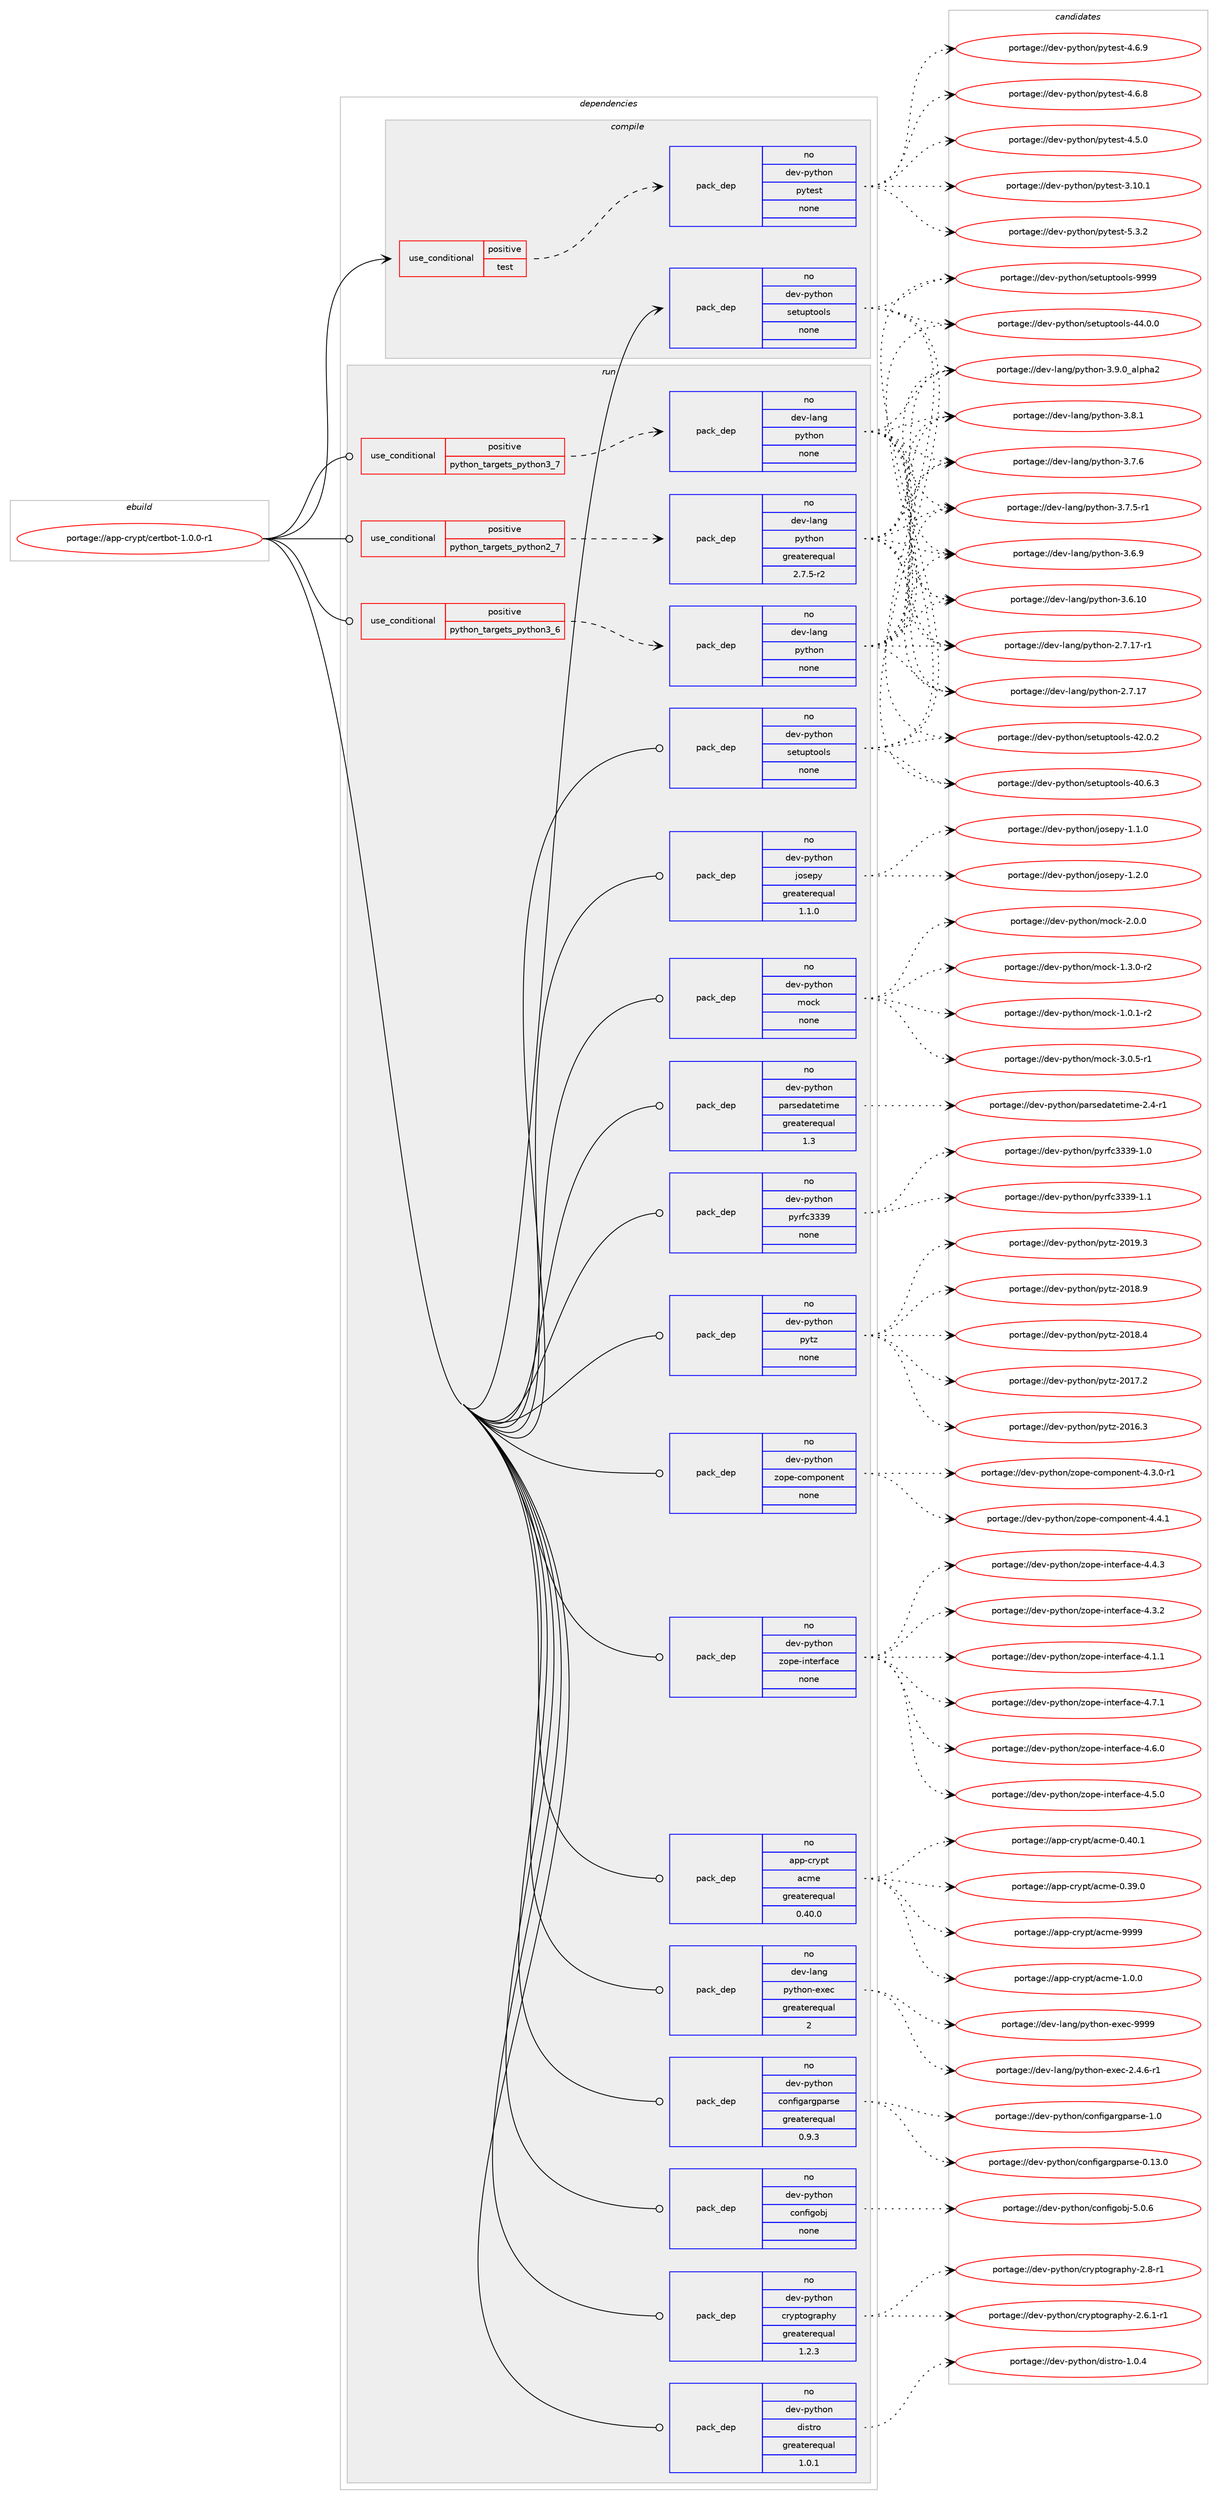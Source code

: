 digraph prolog {

# *************
# Graph options
# *************

newrank=true;
concentrate=true;
compound=true;
graph [rankdir=LR,fontname=Helvetica,fontsize=10,ranksep=1.5];#, ranksep=2.5, nodesep=0.2];
edge  [arrowhead=vee];
node  [fontname=Helvetica,fontsize=10];

# **********
# The ebuild
# **********

subgraph cluster_leftcol {
color=gray;
label=<<i>ebuild</i>>;
id [label="portage://app-crypt/certbot-1.0.0-r1", color=red, width=4, href="../app-crypt/certbot-1.0.0-r1.svg"];
}

# ****************
# The dependencies
# ****************

subgraph cluster_midcol {
color=gray;
label=<<i>dependencies</i>>;
subgraph cluster_compile {
fillcolor="#eeeeee";
style=filled;
label=<<i>compile</i>>;
subgraph cond151699 {
dependency643807 [label=<<TABLE BORDER="0" CELLBORDER="1" CELLSPACING="0" CELLPADDING="4"><TR><TD ROWSPAN="3" CELLPADDING="10">use_conditional</TD></TR><TR><TD>positive</TD></TR><TR><TD>test</TD></TR></TABLE>>, shape=none, color=red];
subgraph pack483542 {
dependency643808 [label=<<TABLE BORDER="0" CELLBORDER="1" CELLSPACING="0" CELLPADDING="4" WIDTH="220"><TR><TD ROWSPAN="6" CELLPADDING="30">pack_dep</TD></TR><TR><TD WIDTH="110">no</TD></TR><TR><TD>dev-python</TD></TR><TR><TD>pytest</TD></TR><TR><TD>none</TD></TR><TR><TD></TD></TR></TABLE>>, shape=none, color=blue];
}
dependency643807:e -> dependency643808:w [weight=20,style="dashed",arrowhead="vee"];
}
id:e -> dependency643807:w [weight=20,style="solid",arrowhead="vee"];
subgraph pack483543 {
dependency643809 [label=<<TABLE BORDER="0" CELLBORDER="1" CELLSPACING="0" CELLPADDING="4" WIDTH="220"><TR><TD ROWSPAN="6" CELLPADDING="30">pack_dep</TD></TR><TR><TD WIDTH="110">no</TD></TR><TR><TD>dev-python</TD></TR><TR><TD>setuptools</TD></TR><TR><TD>none</TD></TR><TR><TD></TD></TR></TABLE>>, shape=none, color=blue];
}
id:e -> dependency643809:w [weight=20,style="solid",arrowhead="vee"];
}
subgraph cluster_compileandrun {
fillcolor="#eeeeee";
style=filled;
label=<<i>compile and run</i>>;
}
subgraph cluster_run {
fillcolor="#eeeeee";
style=filled;
label=<<i>run</i>>;
subgraph cond151700 {
dependency643810 [label=<<TABLE BORDER="0" CELLBORDER="1" CELLSPACING="0" CELLPADDING="4"><TR><TD ROWSPAN="3" CELLPADDING="10">use_conditional</TD></TR><TR><TD>positive</TD></TR><TR><TD>python_targets_python2_7</TD></TR></TABLE>>, shape=none, color=red];
subgraph pack483544 {
dependency643811 [label=<<TABLE BORDER="0" CELLBORDER="1" CELLSPACING="0" CELLPADDING="4" WIDTH="220"><TR><TD ROWSPAN="6" CELLPADDING="30">pack_dep</TD></TR><TR><TD WIDTH="110">no</TD></TR><TR><TD>dev-lang</TD></TR><TR><TD>python</TD></TR><TR><TD>greaterequal</TD></TR><TR><TD>2.7.5-r2</TD></TR></TABLE>>, shape=none, color=blue];
}
dependency643810:e -> dependency643811:w [weight=20,style="dashed",arrowhead="vee"];
}
id:e -> dependency643810:w [weight=20,style="solid",arrowhead="odot"];
subgraph cond151701 {
dependency643812 [label=<<TABLE BORDER="0" CELLBORDER="1" CELLSPACING="0" CELLPADDING="4"><TR><TD ROWSPAN="3" CELLPADDING="10">use_conditional</TD></TR><TR><TD>positive</TD></TR><TR><TD>python_targets_python3_6</TD></TR></TABLE>>, shape=none, color=red];
subgraph pack483545 {
dependency643813 [label=<<TABLE BORDER="0" CELLBORDER="1" CELLSPACING="0" CELLPADDING="4" WIDTH="220"><TR><TD ROWSPAN="6" CELLPADDING="30">pack_dep</TD></TR><TR><TD WIDTH="110">no</TD></TR><TR><TD>dev-lang</TD></TR><TR><TD>python</TD></TR><TR><TD>none</TD></TR><TR><TD></TD></TR></TABLE>>, shape=none, color=blue];
}
dependency643812:e -> dependency643813:w [weight=20,style="dashed",arrowhead="vee"];
}
id:e -> dependency643812:w [weight=20,style="solid",arrowhead="odot"];
subgraph cond151702 {
dependency643814 [label=<<TABLE BORDER="0" CELLBORDER="1" CELLSPACING="0" CELLPADDING="4"><TR><TD ROWSPAN="3" CELLPADDING="10">use_conditional</TD></TR><TR><TD>positive</TD></TR><TR><TD>python_targets_python3_7</TD></TR></TABLE>>, shape=none, color=red];
subgraph pack483546 {
dependency643815 [label=<<TABLE BORDER="0" CELLBORDER="1" CELLSPACING="0" CELLPADDING="4" WIDTH="220"><TR><TD ROWSPAN="6" CELLPADDING="30">pack_dep</TD></TR><TR><TD WIDTH="110">no</TD></TR><TR><TD>dev-lang</TD></TR><TR><TD>python</TD></TR><TR><TD>none</TD></TR><TR><TD></TD></TR></TABLE>>, shape=none, color=blue];
}
dependency643814:e -> dependency643815:w [weight=20,style="dashed",arrowhead="vee"];
}
id:e -> dependency643814:w [weight=20,style="solid",arrowhead="odot"];
subgraph pack483547 {
dependency643816 [label=<<TABLE BORDER="0" CELLBORDER="1" CELLSPACING="0" CELLPADDING="4" WIDTH="220"><TR><TD ROWSPAN="6" CELLPADDING="30">pack_dep</TD></TR><TR><TD WIDTH="110">no</TD></TR><TR><TD>app-crypt</TD></TR><TR><TD>acme</TD></TR><TR><TD>greaterequal</TD></TR><TR><TD>0.40.0</TD></TR></TABLE>>, shape=none, color=blue];
}
id:e -> dependency643816:w [weight=20,style="solid",arrowhead="odot"];
subgraph pack483548 {
dependency643817 [label=<<TABLE BORDER="0" CELLBORDER="1" CELLSPACING="0" CELLPADDING="4" WIDTH="220"><TR><TD ROWSPAN="6" CELLPADDING="30">pack_dep</TD></TR><TR><TD WIDTH="110">no</TD></TR><TR><TD>dev-lang</TD></TR><TR><TD>python-exec</TD></TR><TR><TD>greaterequal</TD></TR><TR><TD>2</TD></TR></TABLE>>, shape=none, color=blue];
}
id:e -> dependency643817:w [weight=20,style="solid",arrowhead="odot"];
subgraph pack483549 {
dependency643818 [label=<<TABLE BORDER="0" CELLBORDER="1" CELLSPACING="0" CELLPADDING="4" WIDTH="220"><TR><TD ROWSPAN="6" CELLPADDING="30">pack_dep</TD></TR><TR><TD WIDTH="110">no</TD></TR><TR><TD>dev-python</TD></TR><TR><TD>configargparse</TD></TR><TR><TD>greaterequal</TD></TR><TR><TD>0.9.3</TD></TR></TABLE>>, shape=none, color=blue];
}
id:e -> dependency643818:w [weight=20,style="solid",arrowhead="odot"];
subgraph pack483550 {
dependency643819 [label=<<TABLE BORDER="0" CELLBORDER="1" CELLSPACING="0" CELLPADDING="4" WIDTH="220"><TR><TD ROWSPAN="6" CELLPADDING="30">pack_dep</TD></TR><TR><TD WIDTH="110">no</TD></TR><TR><TD>dev-python</TD></TR><TR><TD>configobj</TD></TR><TR><TD>none</TD></TR><TR><TD></TD></TR></TABLE>>, shape=none, color=blue];
}
id:e -> dependency643819:w [weight=20,style="solid",arrowhead="odot"];
subgraph pack483551 {
dependency643820 [label=<<TABLE BORDER="0" CELLBORDER="1" CELLSPACING="0" CELLPADDING="4" WIDTH="220"><TR><TD ROWSPAN="6" CELLPADDING="30">pack_dep</TD></TR><TR><TD WIDTH="110">no</TD></TR><TR><TD>dev-python</TD></TR><TR><TD>cryptography</TD></TR><TR><TD>greaterequal</TD></TR><TR><TD>1.2.3</TD></TR></TABLE>>, shape=none, color=blue];
}
id:e -> dependency643820:w [weight=20,style="solid",arrowhead="odot"];
subgraph pack483552 {
dependency643821 [label=<<TABLE BORDER="0" CELLBORDER="1" CELLSPACING="0" CELLPADDING="4" WIDTH="220"><TR><TD ROWSPAN="6" CELLPADDING="30">pack_dep</TD></TR><TR><TD WIDTH="110">no</TD></TR><TR><TD>dev-python</TD></TR><TR><TD>distro</TD></TR><TR><TD>greaterequal</TD></TR><TR><TD>1.0.1</TD></TR></TABLE>>, shape=none, color=blue];
}
id:e -> dependency643821:w [weight=20,style="solid",arrowhead="odot"];
subgraph pack483553 {
dependency643822 [label=<<TABLE BORDER="0" CELLBORDER="1" CELLSPACING="0" CELLPADDING="4" WIDTH="220"><TR><TD ROWSPAN="6" CELLPADDING="30">pack_dep</TD></TR><TR><TD WIDTH="110">no</TD></TR><TR><TD>dev-python</TD></TR><TR><TD>josepy</TD></TR><TR><TD>greaterequal</TD></TR><TR><TD>1.1.0</TD></TR></TABLE>>, shape=none, color=blue];
}
id:e -> dependency643822:w [weight=20,style="solid",arrowhead="odot"];
subgraph pack483554 {
dependency643823 [label=<<TABLE BORDER="0" CELLBORDER="1" CELLSPACING="0" CELLPADDING="4" WIDTH="220"><TR><TD ROWSPAN="6" CELLPADDING="30">pack_dep</TD></TR><TR><TD WIDTH="110">no</TD></TR><TR><TD>dev-python</TD></TR><TR><TD>mock</TD></TR><TR><TD>none</TD></TR><TR><TD></TD></TR></TABLE>>, shape=none, color=blue];
}
id:e -> dependency643823:w [weight=20,style="solid",arrowhead="odot"];
subgraph pack483555 {
dependency643824 [label=<<TABLE BORDER="0" CELLBORDER="1" CELLSPACING="0" CELLPADDING="4" WIDTH="220"><TR><TD ROWSPAN="6" CELLPADDING="30">pack_dep</TD></TR><TR><TD WIDTH="110">no</TD></TR><TR><TD>dev-python</TD></TR><TR><TD>parsedatetime</TD></TR><TR><TD>greaterequal</TD></TR><TR><TD>1.3</TD></TR></TABLE>>, shape=none, color=blue];
}
id:e -> dependency643824:w [weight=20,style="solid",arrowhead="odot"];
subgraph pack483556 {
dependency643825 [label=<<TABLE BORDER="0" CELLBORDER="1" CELLSPACING="0" CELLPADDING="4" WIDTH="220"><TR><TD ROWSPAN="6" CELLPADDING="30">pack_dep</TD></TR><TR><TD WIDTH="110">no</TD></TR><TR><TD>dev-python</TD></TR><TR><TD>pyrfc3339</TD></TR><TR><TD>none</TD></TR><TR><TD></TD></TR></TABLE>>, shape=none, color=blue];
}
id:e -> dependency643825:w [weight=20,style="solid",arrowhead="odot"];
subgraph pack483557 {
dependency643826 [label=<<TABLE BORDER="0" CELLBORDER="1" CELLSPACING="0" CELLPADDING="4" WIDTH="220"><TR><TD ROWSPAN="6" CELLPADDING="30">pack_dep</TD></TR><TR><TD WIDTH="110">no</TD></TR><TR><TD>dev-python</TD></TR><TR><TD>pytz</TD></TR><TR><TD>none</TD></TR><TR><TD></TD></TR></TABLE>>, shape=none, color=blue];
}
id:e -> dependency643826:w [weight=20,style="solid",arrowhead="odot"];
subgraph pack483558 {
dependency643827 [label=<<TABLE BORDER="0" CELLBORDER="1" CELLSPACING="0" CELLPADDING="4" WIDTH="220"><TR><TD ROWSPAN="6" CELLPADDING="30">pack_dep</TD></TR><TR><TD WIDTH="110">no</TD></TR><TR><TD>dev-python</TD></TR><TR><TD>setuptools</TD></TR><TR><TD>none</TD></TR><TR><TD></TD></TR></TABLE>>, shape=none, color=blue];
}
id:e -> dependency643827:w [weight=20,style="solid",arrowhead="odot"];
subgraph pack483559 {
dependency643828 [label=<<TABLE BORDER="0" CELLBORDER="1" CELLSPACING="0" CELLPADDING="4" WIDTH="220"><TR><TD ROWSPAN="6" CELLPADDING="30">pack_dep</TD></TR><TR><TD WIDTH="110">no</TD></TR><TR><TD>dev-python</TD></TR><TR><TD>zope-component</TD></TR><TR><TD>none</TD></TR><TR><TD></TD></TR></TABLE>>, shape=none, color=blue];
}
id:e -> dependency643828:w [weight=20,style="solid",arrowhead="odot"];
subgraph pack483560 {
dependency643829 [label=<<TABLE BORDER="0" CELLBORDER="1" CELLSPACING="0" CELLPADDING="4" WIDTH="220"><TR><TD ROWSPAN="6" CELLPADDING="30">pack_dep</TD></TR><TR><TD WIDTH="110">no</TD></TR><TR><TD>dev-python</TD></TR><TR><TD>zope-interface</TD></TR><TR><TD>none</TD></TR><TR><TD></TD></TR></TABLE>>, shape=none, color=blue];
}
id:e -> dependency643829:w [weight=20,style="solid",arrowhead="odot"];
}
}

# **************
# The candidates
# **************

subgraph cluster_choices {
rank=same;
color=gray;
label=<<i>candidates</i>>;

subgraph choice483542 {
color=black;
nodesep=1;
choice1001011184511212111610411111047112121116101115116455346514650 [label="portage://dev-python/pytest-5.3.2", color=red, width=4,href="../dev-python/pytest-5.3.2.svg"];
choice1001011184511212111610411111047112121116101115116455246544657 [label="portage://dev-python/pytest-4.6.9", color=red, width=4,href="../dev-python/pytest-4.6.9.svg"];
choice1001011184511212111610411111047112121116101115116455246544656 [label="portage://dev-python/pytest-4.6.8", color=red, width=4,href="../dev-python/pytest-4.6.8.svg"];
choice1001011184511212111610411111047112121116101115116455246534648 [label="portage://dev-python/pytest-4.5.0", color=red, width=4,href="../dev-python/pytest-4.5.0.svg"];
choice100101118451121211161041111104711212111610111511645514649484649 [label="portage://dev-python/pytest-3.10.1", color=red, width=4,href="../dev-python/pytest-3.10.1.svg"];
dependency643808:e -> choice1001011184511212111610411111047112121116101115116455346514650:w [style=dotted,weight="100"];
dependency643808:e -> choice1001011184511212111610411111047112121116101115116455246544657:w [style=dotted,weight="100"];
dependency643808:e -> choice1001011184511212111610411111047112121116101115116455246544656:w [style=dotted,weight="100"];
dependency643808:e -> choice1001011184511212111610411111047112121116101115116455246534648:w [style=dotted,weight="100"];
dependency643808:e -> choice100101118451121211161041111104711212111610111511645514649484649:w [style=dotted,weight="100"];
}
subgraph choice483543 {
color=black;
nodesep=1;
choice10010111845112121116104111110471151011161171121161111111081154557575757 [label="portage://dev-python/setuptools-9999", color=red, width=4,href="../dev-python/setuptools-9999.svg"];
choice100101118451121211161041111104711510111611711211611111110811545525246484648 [label="portage://dev-python/setuptools-44.0.0", color=red, width=4,href="../dev-python/setuptools-44.0.0.svg"];
choice100101118451121211161041111104711510111611711211611111110811545525046484650 [label="portage://dev-python/setuptools-42.0.2", color=red, width=4,href="../dev-python/setuptools-42.0.2.svg"];
choice100101118451121211161041111104711510111611711211611111110811545524846544651 [label="portage://dev-python/setuptools-40.6.3", color=red, width=4,href="../dev-python/setuptools-40.6.3.svg"];
dependency643809:e -> choice10010111845112121116104111110471151011161171121161111111081154557575757:w [style=dotted,weight="100"];
dependency643809:e -> choice100101118451121211161041111104711510111611711211611111110811545525246484648:w [style=dotted,weight="100"];
dependency643809:e -> choice100101118451121211161041111104711510111611711211611111110811545525046484650:w [style=dotted,weight="100"];
dependency643809:e -> choice100101118451121211161041111104711510111611711211611111110811545524846544651:w [style=dotted,weight="100"];
}
subgraph choice483544 {
color=black;
nodesep=1;
choice10010111845108971101034711212111610411111045514657464895971081121049750 [label="portage://dev-lang/python-3.9.0_alpha2", color=red, width=4,href="../dev-lang/python-3.9.0_alpha2.svg"];
choice100101118451089711010347112121116104111110455146564649 [label="portage://dev-lang/python-3.8.1", color=red, width=4,href="../dev-lang/python-3.8.1.svg"];
choice100101118451089711010347112121116104111110455146554654 [label="portage://dev-lang/python-3.7.6", color=red, width=4,href="../dev-lang/python-3.7.6.svg"];
choice1001011184510897110103471121211161041111104551465546534511449 [label="portage://dev-lang/python-3.7.5-r1", color=red, width=4,href="../dev-lang/python-3.7.5-r1.svg"];
choice100101118451089711010347112121116104111110455146544657 [label="portage://dev-lang/python-3.6.9", color=red, width=4,href="../dev-lang/python-3.6.9.svg"];
choice10010111845108971101034711212111610411111045514654464948 [label="portage://dev-lang/python-3.6.10", color=red, width=4,href="../dev-lang/python-3.6.10.svg"];
choice100101118451089711010347112121116104111110455046554649554511449 [label="portage://dev-lang/python-2.7.17-r1", color=red, width=4,href="../dev-lang/python-2.7.17-r1.svg"];
choice10010111845108971101034711212111610411111045504655464955 [label="portage://dev-lang/python-2.7.17", color=red, width=4,href="../dev-lang/python-2.7.17.svg"];
dependency643811:e -> choice10010111845108971101034711212111610411111045514657464895971081121049750:w [style=dotted,weight="100"];
dependency643811:e -> choice100101118451089711010347112121116104111110455146564649:w [style=dotted,weight="100"];
dependency643811:e -> choice100101118451089711010347112121116104111110455146554654:w [style=dotted,weight="100"];
dependency643811:e -> choice1001011184510897110103471121211161041111104551465546534511449:w [style=dotted,weight="100"];
dependency643811:e -> choice100101118451089711010347112121116104111110455146544657:w [style=dotted,weight="100"];
dependency643811:e -> choice10010111845108971101034711212111610411111045514654464948:w [style=dotted,weight="100"];
dependency643811:e -> choice100101118451089711010347112121116104111110455046554649554511449:w [style=dotted,weight="100"];
dependency643811:e -> choice10010111845108971101034711212111610411111045504655464955:w [style=dotted,weight="100"];
}
subgraph choice483545 {
color=black;
nodesep=1;
choice10010111845108971101034711212111610411111045514657464895971081121049750 [label="portage://dev-lang/python-3.9.0_alpha2", color=red, width=4,href="../dev-lang/python-3.9.0_alpha2.svg"];
choice100101118451089711010347112121116104111110455146564649 [label="portage://dev-lang/python-3.8.1", color=red, width=4,href="../dev-lang/python-3.8.1.svg"];
choice100101118451089711010347112121116104111110455146554654 [label="portage://dev-lang/python-3.7.6", color=red, width=4,href="../dev-lang/python-3.7.6.svg"];
choice1001011184510897110103471121211161041111104551465546534511449 [label="portage://dev-lang/python-3.7.5-r1", color=red, width=4,href="../dev-lang/python-3.7.5-r1.svg"];
choice100101118451089711010347112121116104111110455146544657 [label="portage://dev-lang/python-3.6.9", color=red, width=4,href="../dev-lang/python-3.6.9.svg"];
choice10010111845108971101034711212111610411111045514654464948 [label="portage://dev-lang/python-3.6.10", color=red, width=4,href="../dev-lang/python-3.6.10.svg"];
choice100101118451089711010347112121116104111110455046554649554511449 [label="portage://dev-lang/python-2.7.17-r1", color=red, width=4,href="../dev-lang/python-2.7.17-r1.svg"];
choice10010111845108971101034711212111610411111045504655464955 [label="portage://dev-lang/python-2.7.17", color=red, width=4,href="../dev-lang/python-2.7.17.svg"];
dependency643813:e -> choice10010111845108971101034711212111610411111045514657464895971081121049750:w [style=dotted,weight="100"];
dependency643813:e -> choice100101118451089711010347112121116104111110455146564649:w [style=dotted,weight="100"];
dependency643813:e -> choice100101118451089711010347112121116104111110455146554654:w [style=dotted,weight="100"];
dependency643813:e -> choice1001011184510897110103471121211161041111104551465546534511449:w [style=dotted,weight="100"];
dependency643813:e -> choice100101118451089711010347112121116104111110455146544657:w [style=dotted,weight="100"];
dependency643813:e -> choice10010111845108971101034711212111610411111045514654464948:w [style=dotted,weight="100"];
dependency643813:e -> choice100101118451089711010347112121116104111110455046554649554511449:w [style=dotted,weight="100"];
dependency643813:e -> choice10010111845108971101034711212111610411111045504655464955:w [style=dotted,weight="100"];
}
subgraph choice483546 {
color=black;
nodesep=1;
choice10010111845108971101034711212111610411111045514657464895971081121049750 [label="portage://dev-lang/python-3.9.0_alpha2", color=red, width=4,href="../dev-lang/python-3.9.0_alpha2.svg"];
choice100101118451089711010347112121116104111110455146564649 [label="portage://dev-lang/python-3.8.1", color=red, width=4,href="../dev-lang/python-3.8.1.svg"];
choice100101118451089711010347112121116104111110455146554654 [label="portage://dev-lang/python-3.7.6", color=red, width=4,href="../dev-lang/python-3.7.6.svg"];
choice1001011184510897110103471121211161041111104551465546534511449 [label="portage://dev-lang/python-3.7.5-r1", color=red, width=4,href="../dev-lang/python-3.7.5-r1.svg"];
choice100101118451089711010347112121116104111110455146544657 [label="portage://dev-lang/python-3.6.9", color=red, width=4,href="../dev-lang/python-3.6.9.svg"];
choice10010111845108971101034711212111610411111045514654464948 [label="portage://dev-lang/python-3.6.10", color=red, width=4,href="../dev-lang/python-3.6.10.svg"];
choice100101118451089711010347112121116104111110455046554649554511449 [label="portage://dev-lang/python-2.7.17-r1", color=red, width=4,href="../dev-lang/python-2.7.17-r1.svg"];
choice10010111845108971101034711212111610411111045504655464955 [label="portage://dev-lang/python-2.7.17", color=red, width=4,href="../dev-lang/python-2.7.17.svg"];
dependency643815:e -> choice10010111845108971101034711212111610411111045514657464895971081121049750:w [style=dotted,weight="100"];
dependency643815:e -> choice100101118451089711010347112121116104111110455146564649:w [style=dotted,weight="100"];
dependency643815:e -> choice100101118451089711010347112121116104111110455146554654:w [style=dotted,weight="100"];
dependency643815:e -> choice1001011184510897110103471121211161041111104551465546534511449:w [style=dotted,weight="100"];
dependency643815:e -> choice100101118451089711010347112121116104111110455146544657:w [style=dotted,weight="100"];
dependency643815:e -> choice10010111845108971101034711212111610411111045514654464948:w [style=dotted,weight="100"];
dependency643815:e -> choice100101118451089711010347112121116104111110455046554649554511449:w [style=dotted,weight="100"];
dependency643815:e -> choice10010111845108971101034711212111610411111045504655464955:w [style=dotted,weight="100"];
}
subgraph choice483547 {
color=black;
nodesep=1;
choice9711211245991141211121164797991091014557575757 [label="portage://app-crypt/acme-9999", color=red, width=4,href="../app-crypt/acme-9999.svg"];
choice971121124599114121112116479799109101454946484648 [label="portage://app-crypt/acme-1.0.0", color=red, width=4,href="../app-crypt/acme-1.0.0.svg"];
choice97112112459911412111211647979910910145484652484649 [label="portage://app-crypt/acme-0.40.1", color=red, width=4,href="../app-crypt/acme-0.40.1.svg"];
choice97112112459911412111211647979910910145484651574648 [label="portage://app-crypt/acme-0.39.0", color=red, width=4,href="../app-crypt/acme-0.39.0.svg"];
dependency643816:e -> choice9711211245991141211121164797991091014557575757:w [style=dotted,weight="100"];
dependency643816:e -> choice971121124599114121112116479799109101454946484648:w [style=dotted,weight="100"];
dependency643816:e -> choice97112112459911412111211647979910910145484652484649:w [style=dotted,weight="100"];
dependency643816:e -> choice97112112459911412111211647979910910145484651574648:w [style=dotted,weight="100"];
}
subgraph choice483548 {
color=black;
nodesep=1;
choice10010111845108971101034711212111610411111045101120101994557575757 [label="portage://dev-lang/python-exec-9999", color=red, width=4,href="../dev-lang/python-exec-9999.svg"];
choice10010111845108971101034711212111610411111045101120101994550465246544511449 [label="portage://dev-lang/python-exec-2.4.6-r1", color=red, width=4,href="../dev-lang/python-exec-2.4.6-r1.svg"];
dependency643817:e -> choice10010111845108971101034711212111610411111045101120101994557575757:w [style=dotted,weight="100"];
dependency643817:e -> choice10010111845108971101034711212111610411111045101120101994550465246544511449:w [style=dotted,weight="100"];
}
subgraph choice483549 {
color=black;
nodesep=1;
choice100101118451121211161041111104799111110102105103971141031129711411510145494648 [label="portage://dev-python/configargparse-1.0", color=red, width=4,href="../dev-python/configargparse-1.0.svg"];
choice100101118451121211161041111104799111110102105103971141031129711411510145484649514648 [label="portage://dev-python/configargparse-0.13.0", color=red, width=4,href="../dev-python/configargparse-0.13.0.svg"];
dependency643818:e -> choice100101118451121211161041111104799111110102105103971141031129711411510145494648:w [style=dotted,weight="100"];
dependency643818:e -> choice100101118451121211161041111104799111110102105103971141031129711411510145484649514648:w [style=dotted,weight="100"];
}
subgraph choice483550 {
color=black;
nodesep=1;
choice10010111845112121116104111110479911111010210510311198106455346484654 [label="portage://dev-python/configobj-5.0.6", color=red, width=4,href="../dev-python/configobj-5.0.6.svg"];
dependency643819:e -> choice10010111845112121116104111110479911111010210510311198106455346484654:w [style=dotted,weight="100"];
}
subgraph choice483551 {
color=black;
nodesep=1;
choice10010111845112121116104111110479911412111211611110311497112104121455046564511449 [label="portage://dev-python/cryptography-2.8-r1", color=red, width=4,href="../dev-python/cryptography-2.8-r1.svg"];
choice100101118451121211161041111104799114121112116111103114971121041214550465446494511449 [label="portage://dev-python/cryptography-2.6.1-r1", color=red, width=4,href="../dev-python/cryptography-2.6.1-r1.svg"];
dependency643820:e -> choice10010111845112121116104111110479911412111211611110311497112104121455046564511449:w [style=dotted,weight="100"];
dependency643820:e -> choice100101118451121211161041111104799114121112116111103114971121041214550465446494511449:w [style=dotted,weight="100"];
}
subgraph choice483552 {
color=black;
nodesep=1;
choice1001011184511212111610411111047100105115116114111454946484652 [label="portage://dev-python/distro-1.0.4", color=red, width=4,href="../dev-python/distro-1.0.4.svg"];
dependency643821:e -> choice1001011184511212111610411111047100105115116114111454946484652:w [style=dotted,weight="100"];
}
subgraph choice483553 {
color=black;
nodesep=1;
choice1001011184511212111610411111047106111115101112121454946504648 [label="portage://dev-python/josepy-1.2.0", color=red, width=4,href="../dev-python/josepy-1.2.0.svg"];
choice1001011184511212111610411111047106111115101112121454946494648 [label="portage://dev-python/josepy-1.1.0", color=red, width=4,href="../dev-python/josepy-1.1.0.svg"];
dependency643822:e -> choice1001011184511212111610411111047106111115101112121454946504648:w [style=dotted,weight="100"];
dependency643822:e -> choice1001011184511212111610411111047106111115101112121454946494648:w [style=dotted,weight="100"];
}
subgraph choice483554 {
color=black;
nodesep=1;
choice1001011184511212111610411111047109111991074551464846534511449 [label="portage://dev-python/mock-3.0.5-r1", color=red, width=4,href="../dev-python/mock-3.0.5-r1.svg"];
choice100101118451121211161041111104710911199107455046484648 [label="portage://dev-python/mock-2.0.0", color=red, width=4,href="../dev-python/mock-2.0.0.svg"];
choice1001011184511212111610411111047109111991074549465146484511450 [label="portage://dev-python/mock-1.3.0-r2", color=red, width=4,href="../dev-python/mock-1.3.0-r2.svg"];
choice1001011184511212111610411111047109111991074549464846494511450 [label="portage://dev-python/mock-1.0.1-r2", color=red, width=4,href="../dev-python/mock-1.0.1-r2.svg"];
dependency643823:e -> choice1001011184511212111610411111047109111991074551464846534511449:w [style=dotted,weight="100"];
dependency643823:e -> choice100101118451121211161041111104710911199107455046484648:w [style=dotted,weight="100"];
dependency643823:e -> choice1001011184511212111610411111047109111991074549465146484511450:w [style=dotted,weight="100"];
dependency643823:e -> choice1001011184511212111610411111047109111991074549464846494511450:w [style=dotted,weight="100"];
}
subgraph choice483555 {
color=black;
nodesep=1;
choice10010111845112121116104111110471129711411510110097116101116105109101455046524511449 [label="portage://dev-python/parsedatetime-2.4-r1", color=red, width=4,href="../dev-python/parsedatetime-2.4-r1.svg"];
dependency643824:e -> choice10010111845112121116104111110471129711411510110097116101116105109101455046524511449:w [style=dotted,weight="100"];
}
subgraph choice483556 {
color=black;
nodesep=1;
choice1001011184511212111610411111047112121114102995151515745494649 [label="portage://dev-python/pyrfc3339-1.1", color=red, width=4,href="../dev-python/pyrfc3339-1.1.svg"];
choice1001011184511212111610411111047112121114102995151515745494648 [label="portage://dev-python/pyrfc3339-1.0", color=red, width=4,href="../dev-python/pyrfc3339-1.0.svg"];
dependency643825:e -> choice1001011184511212111610411111047112121114102995151515745494649:w [style=dotted,weight="100"];
dependency643825:e -> choice1001011184511212111610411111047112121114102995151515745494648:w [style=dotted,weight="100"];
}
subgraph choice483557 {
color=black;
nodesep=1;
choice100101118451121211161041111104711212111612245504849574651 [label="portage://dev-python/pytz-2019.3", color=red, width=4,href="../dev-python/pytz-2019.3.svg"];
choice100101118451121211161041111104711212111612245504849564657 [label="portage://dev-python/pytz-2018.9", color=red, width=4,href="../dev-python/pytz-2018.9.svg"];
choice100101118451121211161041111104711212111612245504849564652 [label="portage://dev-python/pytz-2018.4", color=red, width=4,href="../dev-python/pytz-2018.4.svg"];
choice100101118451121211161041111104711212111612245504849554650 [label="portage://dev-python/pytz-2017.2", color=red, width=4,href="../dev-python/pytz-2017.2.svg"];
choice100101118451121211161041111104711212111612245504849544651 [label="portage://dev-python/pytz-2016.3", color=red, width=4,href="../dev-python/pytz-2016.3.svg"];
dependency643826:e -> choice100101118451121211161041111104711212111612245504849574651:w [style=dotted,weight="100"];
dependency643826:e -> choice100101118451121211161041111104711212111612245504849564657:w [style=dotted,weight="100"];
dependency643826:e -> choice100101118451121211161041111104711212111612245504849564652:w [style=dotted,weight="100"];
dependency643826:e -> choice100101118451121211161041111104711212111612245504849554650:w [style=dotted,weight="100"];
dependency643826:e -> choice100101118451121211161041111104711212111612245504849544651:w [style=dotted,weight="100"];
}
subgraph choice483558 {
color=black;
nodesep=1;
choice10010111845112121116104111110471151011161171121161111111081154557575757 [label="portage://dev-python/setuptools-9999", color=red, width=4,href="../dev-python/setuptools-9999.svg"];
choice100101118451121211161041111104711510111611711211611111110811545525246484648 [label="portage://dev-python/setuptools-44.0.0", color=red, width=4,href="../dev-python/setuptools-44.0.0.svg"];
choice100101118451121211161041111104711510111611711211611111110811545525046484650 [label="portage://dev-python/setuptools-42.0.2", color=red, width=4,href="../dev-python/setuptools-42.0.2.svg"];
choice100101118451121211161041111104711510111611711211611111110811545524846544651 [label="portage://dev-python/setuptools-40.6.3", color=red, width=4,href="../dev-python/setuptools-40.6.3.svg"];
dependency643827:e -> choice10010111845112121116104111110471151011161171121161111111081154557575757:w [style=dotted,weight="100"];
dependency643827:e -> choice100101118451121211161041111104711510111611711211611111110811545525246484648:w [style=dotted,weight="100"];
dependency643827:e -> choice100101118451121211161041111104711510111611711211611111110811545525046484650:w [style=dotted,weight="100"];
dependency643827:e -> choice100101118451121211161041111104711510111611711211611111110811545524846544651:w [style=dotted,weight="100"];
}
subgraph choice483559 {
color=black;
nodesep=1;
choice10010111845112121116104111110471221111121014599111109112111110101110116455246524649 [label="portage://dev-python/zope-component-4.4.1", color=red, width=4,href="../dev-python/zope-component-4.4.1.svg"];
choice100101118451121211161041111104712211111210145991111091121111101011101164552465146484511449 [label="portage://dev-python/zope-component-4.3.0-r1", color=red, width=4,href="../dev-python/zope-component-4.3.0-r1.svg"];
dependency643828:e -> choice10010111845112121116104111110471221111121014599111109112111110101110116455246524649:w [style=dotted,weight="100"];
dependency643828:e -> choice100101118451121211161041111104712211111210145991111091121111101011101164552465146484511449:w [style=dotted,weight="100"];
}
subgraph choice483560 {
color=black;
nodesep=1;
choice1001011184511212111610411111047122111112101451051101161011141029799101455246554649 [label="portage://dev-python/zope-interface-4.7.1", color=red, width=4,href="../dev-python/zope-interface-4.7.1.svg"];
choice1001011184511212111610411111047122111112101451051101161011141029799101455246544648 [label="portage://dev-python/zope-interface-4.6.0", color=red, width=4,href="../dev-python/zope-interface-4.6.0.svg"];
choice1001011184511212111610411111047122111112101451051101161011141029799101455246534648 [label="portage://dev-python/zope-interface-4.5.0", color=red, width=4,href="../dev-python/zope-interface-4.5.0.svg"];
choice1001011184511212111610411111047122111112101451051101161011141029799101455246524651 [label="portage://dev-python/zope-interface-4.4.3", color=red, width=4,href="../dev-python/zope-interface-4.4.3.svg"];
choice1001011184511212111610411111047122111112101451051101161011141029799101455246514650 [label="portage://dev-python/zope-interface-4.3.2", color=red, width=4,href="../dev-python/zope-interface-4.3.2.svg"];
choice1001011184511212111610411111047122111112101451051101161011141029799101455246494649 [label="portage://dev-python/zope-interface-4.1.1", color=red, width=4,href="../dev-python/zope-interface-4.1.1.svg"];
dependency643829:e -> choice1001011184511212111610411111047122111112101451051101161011141029799101455246554649:w [style=dotted,weight="100"];
dependency643829:e -> choice1001011184511212111610411111047122111112101451051101161011141029799101455246544648:w [style=dotted,weight="100"];
dependency643829:e -> choice1001011184511212111610411111047122111112101451051101161011141029799101455246534648:w [style=dotted,weight="100"];
dependency643829:e -> choice1001011184511212111610411111047122111112101451051101161011141029799101455246524651:w [style=dotted,weight="100"];
dependency643829:e -> choice1001011184511212111610411111047122111112101451051101161011141029799101455246514650:w [style=dotted,weight="100"];
dependency643829:e -> choice1001011184511212111610411111047122111112101451051101161011141029799101455246494649:w [style=dotted,weight="100"];
}
}

}

